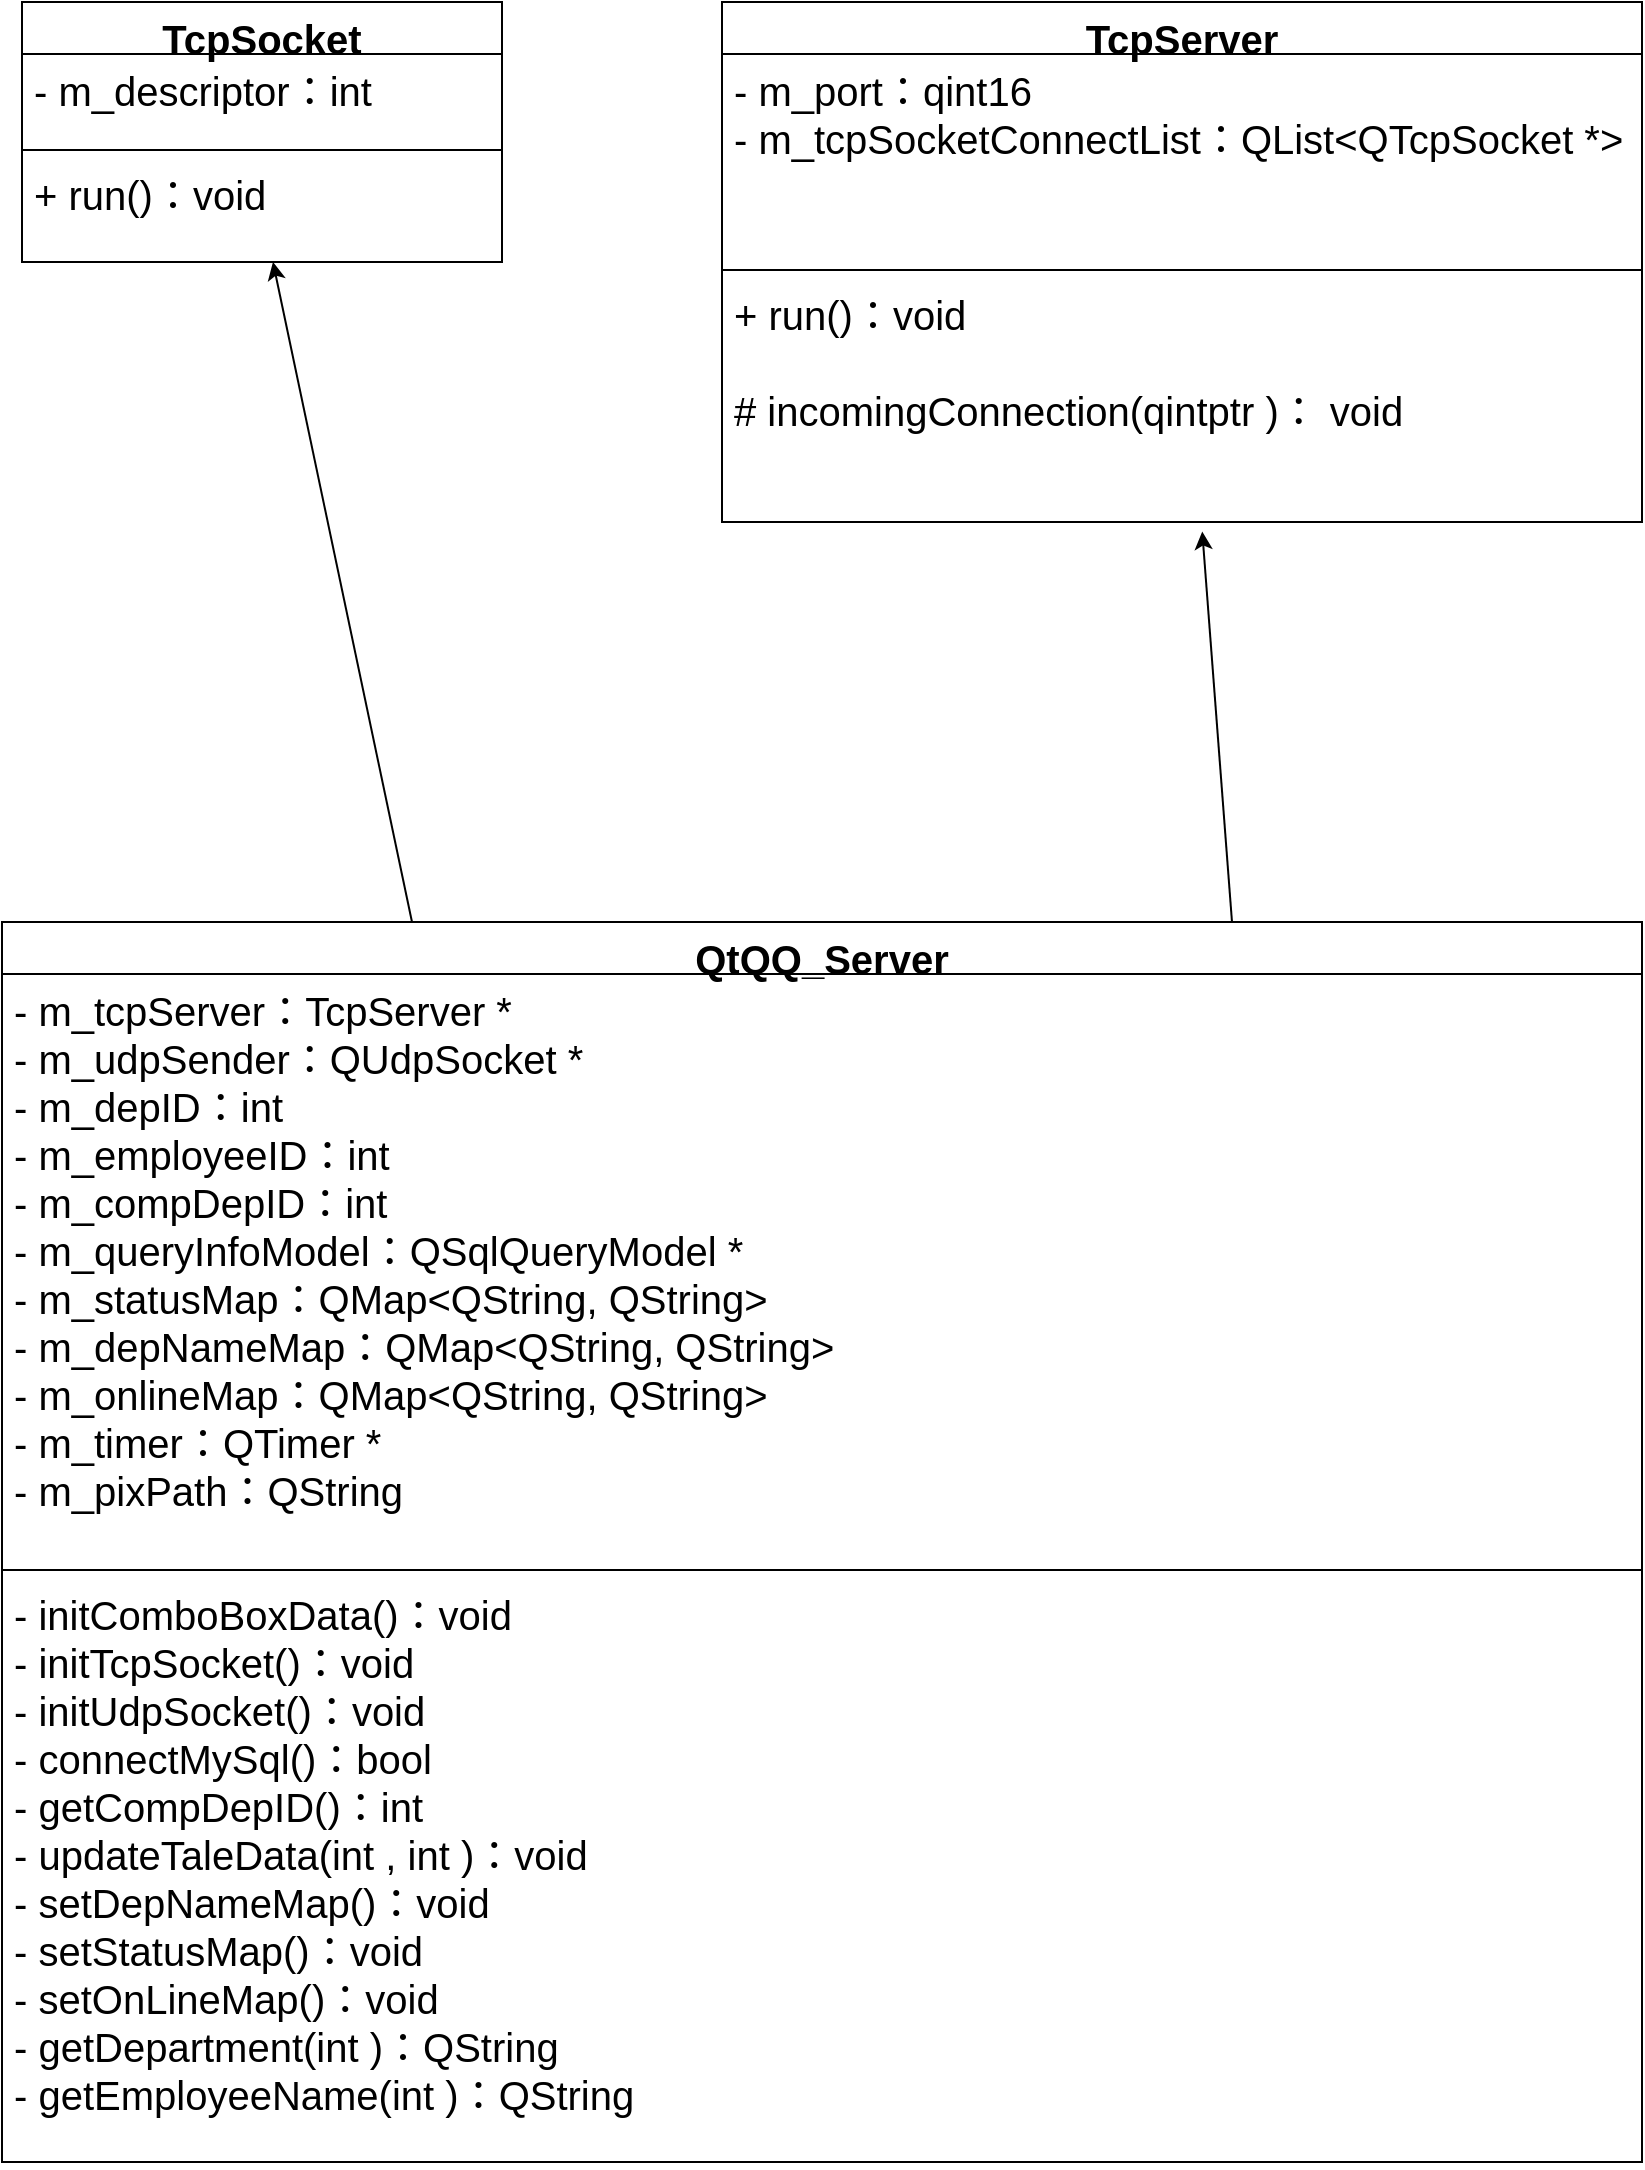 <mxfile version="24.0.4" type="github">
  <diagram id="C5RBs43oDa-KdzZeNtuy" name="Page-1">
    <mxGraphModel dx="2977" dy="1677" grid="1" gridSize="10" guides="1" tooltips="1" connect="1" arrows="1" fold="1" page="1" pageScale="1" pageWidth="1200" pageHeight="1600" math="0" shadow="0">
      <root>
        <mxCell id="WIyWlLk6GJQsqaUBKTNV-0" />
        <mxCell id="WIyWlLk6GJQsqaUBKTNV-1" parent="WIyWlLk6GJQsqaUBKTNV-0" />
        <mxCell id="5aqiA1IUvi8DO8PF1E8R-0" value="&lt;font style=&quot;font-size: 20px;&quot;&gt;TcpSocket&lt;/font&gt;" style="swimlane;fontStyle=1;align=center;verticalAlign=top;childLayout=stackLayout;horizontal=1;startSize=26;horizontalStack=0;resizeParent=1;resizeParentMax=0;resizeLast=0;collapsible=1;marginBottom=0;whiteSpace=wrap;html=1;" vertex="1" parent="WIyWlLk6GJQsqaUBKTNV-1">
          <mxGeometry x="110" y="60" width="240" height="130" as="geometry" />
        </mxCell>
        <mxCell id="5aqiA1IUvi8DO8PF1E8R-1" value="&lt;font style=&quot;font-size: 20px;&quot;&gt;&lt;font style=&quot;font-size: 20px;&quot;&gt;- m_descriptor：&lt;/font&gt;int&amp;nbsp;&lt;/font&gt;" style="text;strokeColor=none;fillColor=none;align=left;verticalAlign=top;spacingLeft=4;spacingRight=4;overflow=hidden;rotatable=0;points=[[0,0.5],[1,0.5]];portConstraint=eastwest;whiteSpace=wrap;html=1;" vertex="1" parent="5aqiA1IUvi8DO8PF1E8R-0">
          <mxGeometry y="26" width="240" height="44" as="geometry" />
        </mxCell>
        <mxCell id="5aqiA1IUvi8DO8PF1E8R-2" value="" style="line;strokeWidth=1;fillColor=none;align=left;verticalAlign=middle;spacingTop=-1;spacingLeft=3;spacingRight=3;rotatable=0;labelPosition=right;points=[];portConstraint=eastwest;strokeColor=inherit;" vertex="1" parent="5aqiA1IUvi8DO8PF1E8R-0">
          <mxGeometry y="70" width="240" height="8" as="geometry" />
        </mxCell>
        <mxCell id="5aqiA1IUvi8DO8PF1E8R-3" value="&lt;font style=&quot;font-size: 20px;&quot;&gt;+ run()：&lt;/font&gt;&lt;span style=&quot;font-size: 20px;&quot;&gt;void&amp;nbsp;&lt;/span&gt;" style="text;strokeColor=none;fillColor=none;align=left;verticalAlign=top;spacingLeft=4;spacingRight=4;overflow=hidden;rotatable=0;points=[[0,0.5],[1,0.5]];portConstraint=eastwest;whiteSpace=wrap;html=1;" vertex="1" parent="5aqiA1IUvi8DO8PF1E8R-0">
          <mxGeometry y="78" width="240" height="52" as="geometry" />
        </mxCell>
        <mxCell id="5aqiA1IUvi8DO8PF1E8R-8" value="&lt;font style=&quot;font-size: 20px;&quot;&gt;TcpServer&lt;/font&gt;" style="swimlane;fontStyle=1;align=center;verticalAlign=top;childLayout=stackLayout;horizontal=1;startSize=26;horizontalStack=0;resizeParent=1;resizeParentMax=0;resizeLast=0;collapsible=1;marginBottom=0;whiteSpace=wrap;html=1;" vertex="1" parent="WIyWlLk6GJQsqaUBKTNV-1">
          <mxGeometry x="460" y="60" width="460" height="260" as="geometry" />
        </mxCell>
        <mxCell id="5aqiA1IUvi8DO8PF1E8R-9" value="&lt;div&gt;&lt;span style=&quot;font-size: 20px;&quot;&gt;- m_port：&lt;/span&gt;&lt;span style=&quot;font-size: 20px; background-color: initial;&quot;&gt;qint16&lt;/span&gt;&lt;span style=&quot;font-size: 20px; background-color: initial;&quot;&gt;&amp;nbsp;&lt;/span&gt;&lt;/div&gt;&lt;div&gt;&lt;span style=&quot;font-size: 20px; white-space: normal;&quot;&gt;- m_tcpSocketConnectList：&lt;/span&gt;&lt;span style=&quot;font-size: 20px; background-color: initial;&quot;&gt;QList&amp;lt;QTcpSocket *&amp;gt;&lt;/span&gt;&lt;/div&gt;" style="text;strokeColor=none;fillColor=none;align=left;verticalAlign=top;spacingLeft=4;spacingRight=4;overflow=hidden;rotatable=0;points=[[0,0.5],[1,0.5]];portConstraint=eastwest;whiteSpace=wrap;html=1;" vertex="1" parent="5aqiA1IUvi8DO8PF1E8R-8">
          <mxGeometry y="26" width="460" height="104" as="geometry" />
        </mxCell>
        <mxCell id="5aqiA1IUvi8DO8PF1E8R-10" value="" style="line;strokeWidth=1;fillColor=none;align=left;verticalAlign=middle;spacingTop=-1;spacingLeft=3;spacingRight=3;rotatable=0;labelPosition=right;points=[];portConstraint=eastwest;strokeColor=inherit;" vertex="1" parent="5aqiA1IUvi8DO8PF1E8R-8">
          <mxGeometry y="130" width="460" height="8" as="geometry" />
        </mxCell>
        <mxCell id="5aqiA1IUvi8DO8PF1E8R-11" value="&lt;font style=&quot;font-size: 20px;&quot;&gt;+ run()：&lt;/font&gt;&lt;span style=&quot;font-size: 20px;&quot;&gt;void&lt;/span&gt;&lt;div&gt;&lt;span style=&quot;font-size: 20px;&quot;&gt;&lt;br&gt;&lt;/span&gt;&lt;/div&gt;&lt;div&gt;&lt;span style=&quot;background-color: initial; font-size: 20px;&quot;&gt;# incomingConnection(qintptr )：&amp;nbsp;&lt;/span&gt;&lt;span style=&quot;font-size: 20px;&quot;&gt;void&amp;nbsp;&lt;/span&gt;&lt;span style=&quot;font-size: 20px;&quot;&gt;&amp;nbsp;&lt;/span&gt;&lt;/div&gt;" style="text;strokeColor=none;fillColor=none;align=left;verticalAlign=top;spacingLeft=4;spacingRight=4;overflow=hidden;rotatable=0;points=[[0,0.5],[1,0.5]];portConstraint=eastwest;whiteSpace=wrap;html=1;" vertex="1" parent="5aqiA1IUvi8DO8PF1E8R-8">
          <mxGeometry y="138" width="460" height="122" as="geometry" />
        </mxCell>
        <mxCell id="5aqiA1IUvi8DO8PF1E8R-20" style="edgeStyle=none;rounded=0;orthogonalLoop=1;jettySize=auto;html=1;exitX=0.25;exitY=0;exitDx=0;exitDy=0;" edge="1" parent="WIyWlLk6GJQsqaUBKTNV-1" source="5aqiA1IUvi8DO8PF1E8R-12" target="5aqiA1IUvi8DO8PF1E8R-3">
          <mxGeometry relative="1" as="geometry" />
        </mxCell>
        <mxCell id="5aqiA1IUvi8DO8PF1E8R-12" value="&lt;font style=&quot;font-size: 20px;&quot;&gt;QtQQ_Server&lt;/font&gt;" style="swimlane;fontStyle=1;align=center;verticalAlign=top;childLayout=stackLayout;horizontal=1;startSize=26;horizontalStack=0;resizeParent=1;resizeParentMax=0;resizeLast=0;collapsible=1;marginBottom=0;whiteSpace=wrap;html=1;" vertex="1" parent="WIyWlLk6GJQsqaUBKTNV-1">
          <mxGeometry x="100" y="520" width="820" height="620" as="geometry" />
        </mxCell>
        <mxCell id="5aqiA1IUvi8DO8PF1E8R-13" value="&lt;div&gt;&lt;span style=&quot;font-size: 20px;&quot;&gt;- m_tcpServer：&lt;/span&gt;&lt;span style=&quot;font-size: 20px; background-color: initial;&quot;&gt;TcpServer *&lt;/span&gt;&lt;/div&gt;&lt;div&gt;&lt;span style=&quot;font-size: 20px; white-space: normal;&quot;&gt;- m_udpSender：&lt;/span&gt;&lt;span style=&quot;font-size: 20px; background-color: initial;&quot;&gt;QUdpSocket *&lt;/span&gt;&lt;/div&gt;&lt;div&gt;&lt;span style=&quot;font-size: 20px; background-color: initial;&quot;&gt;- m_depID：&lt;/span&gt;&lt;span style=&quot;font-size: 20px; background-color: initial;&quot;&gt;int&lt;/span&gt;&lt;span style=&quot;font-size: 20px; background-color: initial;&quot;&gt;&amp;nbsp;&lt;/span&gt;&lt;br&gt;&lt;/div&gt;&lt;div&gt;&lt;span style=&quot;font-size: 20px; white-space: normal;&quot;&gt;- m_employeeID：&lt;/span&gt;&lt;span style=&quot;font-size: 20px; background-color: initial;&quot;&gt;int&lt;/span&gt;&lt;span style=&quot;font-size: 20px; background-color: initial;&quot;&gt;&amp;nbsp;&lt;/span&gt;&lt;/div&gt;&lt;div&gt;&lt;span style=&quot;font-size: 20px; background-color: initial;&quot;&gt;- m_compDepID：&lt;/span&gt;&lt;span style=&quot;font-size: 20px; background-color: initial;&quot;&gt;int&lt;/span&gt;&lt;span style=&quot;font-size: 20px; background-color: initial;&quot;&gt;&amp;nbsp;&lt;/span&gt;&lt;br&gt;&lt;/div&gt;&lt;div&gt;&lt;span style=&quot;font-size: 20px; white-space: normal;&quot;&gt;- m_queryInfoModel：&lt;/span&gt;&lt;span style=&quot;font-size: 20px; background-color: initial;&quot;&gt;QSqlQueryModel *&lt;/span&gt;&lt;/div&gt;&lt;div&gt;&lt;span style=&quot;font-size: 20px; background-color: initial;&quot;&gt;- m_statusMap：&lt;/span&gt;&lt;span style=&quot;font-size: 20px; background-color: initial;&quot;&gt;QMap&amp;lt;QString, QString&amp;gt;&lt;/span&gt;&lt;span style=&quot;font-size: 20px; background-color: initial;&quot;&gt;&amp;nbsp;&lt;/span&gt;&lt;br&gt;&lt;/div&gt;&lt;div&gt;&lt;span style=&quot;font-size: 20px; white-space: normal;&quot;&gt;- m_depNameMap：&lt;/span&gt;&lt;span style=&quot;font-size: 20px; background-color: initial;&quot;&gt;QMap&amp;lt;QString, QString&amp;gt;&lt;/span&gt;&lt;span style=&quot;font-size: 20px; background-color: initial;&quot;&gt;&amp;nbsp;&lt;/span&gt;&lt;/div&gt;&lt;div&gt;&lt;span style=&quot;font-size: 20px; white-space: normal;&quot;&gt;- m_onlineMap：&lt;/span&gt;&lt;span style=&quot;font-size: 20px; background-color: initial;&quot;&gt;QMap&amp;lt;QString, QString&amp;gt;&lt;/span&gt;&lt;span style=&quot;font-size: 20px; background-color: initial;&quot;&gt;&amp;nbsp;&lt;/span&gt;&lt;/div&gt;&lt;div&gt;&lt;span style=&quot;font-size: 20px; background-color: initial;&quot;&gt;- m_timer：&lt;/span&gt;&lt;span style=&quot;font-size: 20px; background-color: initial;&quot;&gt;QTimer *&lt;/span&gt;&lt;br&gt;&lt;/div&gt;&lt;div&gt;&lt;span style=&quot;font-size: 20px; background-color: initial;&quot;&gt;- m_pixPath：&lt;/span&gt;&lt;span style=&quot;font-size: 20px; background-color: initial;&quot;&gt;QString&lt;/span&gt;&lt;br&gt;&lt;/div&gt;" style="text;strokeColor=none;fillColor=none;align=left;verticalAlign=top;spacingLeft=4;spacingRight=4;overflow=hidden;rotatable=0;points=[[0,0.5],[1,0.5]];portConstraint=eastwest;whiteSpace=wrap;html=1;" vertex="1" parent="5aqiA1IUvi8DO8PF1E8R-12">
          <mxGeometry y="26" width="820" height="294" as="geometry" />
        </mxCell>
        <mxCell id="5aqiA1IUvi8DO8PF1E8R-14" value="" style="line;strokeWidth=1;fillColor=none;align=left;verticalAlign=middle;spacingTop=-1;spacingLeft=3;spacingRight=3;rotatable=0;labelPosition=right;points=[];portConstraint=eastwest;strokeColor=inherit;" vertex="1" parent="5aqiA1IUvi8DO8PF1E8R-12">
          <mxGeometry y="320" width="820" height="8" as="geometry" />
        </mxCell>
        <mxCell id="5aqiA1IUvi8DO8PF1E8R-15" value="&lt;div&gt;&lt;span style=&quot;font-size: 20px;&quot;&gt;- initComboBoxData()：&lt;/span&gt;&lt;span style=&quot;font-size: 20px; background-color: initial;&quot;&gt;void&lt;/span&gt;&lt;span style=&quot;font-size: 20px; background-color: initial;&quot;&gt;&amp;nbsp;&lt;/span&gt;&lt;/div&gt;&lt;div&gt;&lt;span style=&quot;font-size: 20px;&quot;&gt;- initTcpSocket()：&lt;/span&gt;&lt;span style=&quot;font-size: 20px; background-color: initial;&quot;&gt;void&lt;/span&gt;&lt;span style=&quot;font-size: 20px; background-color: initial;&quot;&gt;&amp;nbsp;&lt;/span&gt;&lt;/div&gt;&lt;div&gt;&lt;span style=&quot;font-size: 20px;&quot;&gt;- initUdpSocket()：&lt;/span&gt;&lt;span style=&quot;font-size: 20px; background-color: initial;&quot;&gt;void&lt;/span&gt;&lt;span style=&quot;font-size: 20px; background-color: initial;&quot;&gt;&amp;nbsp;&lt;/span&gt;&lt;/div&gt;&lt;div&gt;&lt;span style=&quot;font-size: 20px;&quot;&gt;- connectMySql()：&lt;/span&gt;&lt;span style=&quot;font-size: 20px; background-color: initial;&quot;&gt;bool&lt;/span&gt;&lt;span style=&quot;font-size: 20px; background-color: initial;&quot;&gt;&amp;nbsp;&lt;/span&gt;&lt;/div&gt;&lt;div&gt;&lt;span style=&quot;font-size: 20px;&quot;&gt;- getCompDepID()：&lt;/span&gt;&lt;span style=&quot;font-size: 20px; background-color: initial;&quot;&gt;int&lt;/span&gt;&lt;span style=&quot;font-size: 20px; background-color: initial;&quot;&gt;&amp;nbsp;&lt;/span&gt;&lt;/div&gt;&lt;div&gt;&lt;span style=&quot;font-size: 20px;&quot;&gt;- updateTaleData(int , int )：&lt;/span&gt;&lt;span style=&quot;font-size: 20px; background-color: initial;&quot;&gt;void&lt;/span&gt;&lt;/div&gt;&lt;div&gt;&lt;span style=&quot;font-size: 20px;&quot;&gt;- setDepNameMap()：&lt;/span&gt;&lt;span style=&quot;font-size: 20px; background-color: initial;&quot;&gt;void&lt;/span&gt;&lt;span style=&quot;font-size: 20px; background-color: initial;&quot;&gt;&amp;nbsp;&lt;/span&gt;&lt;/div&gt;&lt;div&gt;&lt;span style=&quot;font-size: 20px;&quot;&gt;- setStatusMap()：&lt;/span&gt;&lt;span style=&quot;font-size: 20px; background-color: initial;&quot;&gt;void&lt;/span&gt;&lt;span style=&quot;font-size: 20px; background-color: initial;&quot;&gt;&amp;nbsp;&lt;/span&gt;&lt;/div&gt;&lt;div&gt;&lt;span style=&quot;font-size: 20px;&quot;&gt;- setOnLineMap()：&lt;/span&gt;&lt;span style=&quot;font-size: 20px; background-color: initial;&quot;&gt;void&lt;/span&gt;&lt;span style=&quot;font-size: 20px; background-color: initial;&quot;&gt;&amp;nbsp;&lt;/span&gt;&lt;/div&gt;&lt;div&gt;&lt;span style=&quot;font-size: 20px;&quot;&gt;- getDepartment(int )：&lt;/span&gt;&lt;span style=&quot;font-size: 20px; background-color: initial;&quot;&gt;QString&lt;/span&gt;&lt;span style=&quot;font-size: 20px; background-color: initial;&quot;&gt;&amp;nbsp;&lt;/span&gt;&lt;/div&gt;&lt;div&gt;&lt;span style=&quot;font-size: 20px;&quot;&gt;- getEmployeeName(int )：&lt;/span&gt;&lt;span style=&quot;font-size: 20px; background-color: initial;&quot;&gt;QString&lt;/span&gt;&lt;span style=&quot;font-size: 20px; background-color: initial;&quot;&gt;&amp;nbsp;&lt;/span&gt;&lt;/div&gt;&lt;div&gt;&lt;br&gt;&lt;/div&gt;" style="text;strokeColor=none;fillColor=none;align=left;verticalAlign=top;spacingLeft=4;spacingRight=4;overflow=hidden;rotatable=0;points=[[0,0.5],[1,0.5]];portConstraint=eastwest;whiteSpace=wrap;html=1;" vertex="1" parent="5aqiA1IUvi8DO8PF1E8R-12">
          <mxGeometry y="328" width="820" height="292" as="geometry" />
        </mxCell>
        <mxCell id="5aqiA1IUvi8DO8PF1E8R-21" style="edgeStyle=none;rounded=0;orthogonalLoop=1;jettySize=auto;html=1;exitX=0.75;exitY=0;exitDx=0;exitDy=0;entryX=0.522;entryY=1.039;entryDx=0;entryDy=0;entryPerimeter=0;" edge="1" parent="WIyWlLk6GJQsqaUBKTNV-1" source="5aqiA1IUvi8DO8PF1E8R-12" target="5aqiA1IUvi8DO8PF1E8R-11">
          <mxGeometry relative="1" as="geometry" />
        </mxCell>
      </root>
    </mxGraphModel>
  </diagram>
</mxfile>
